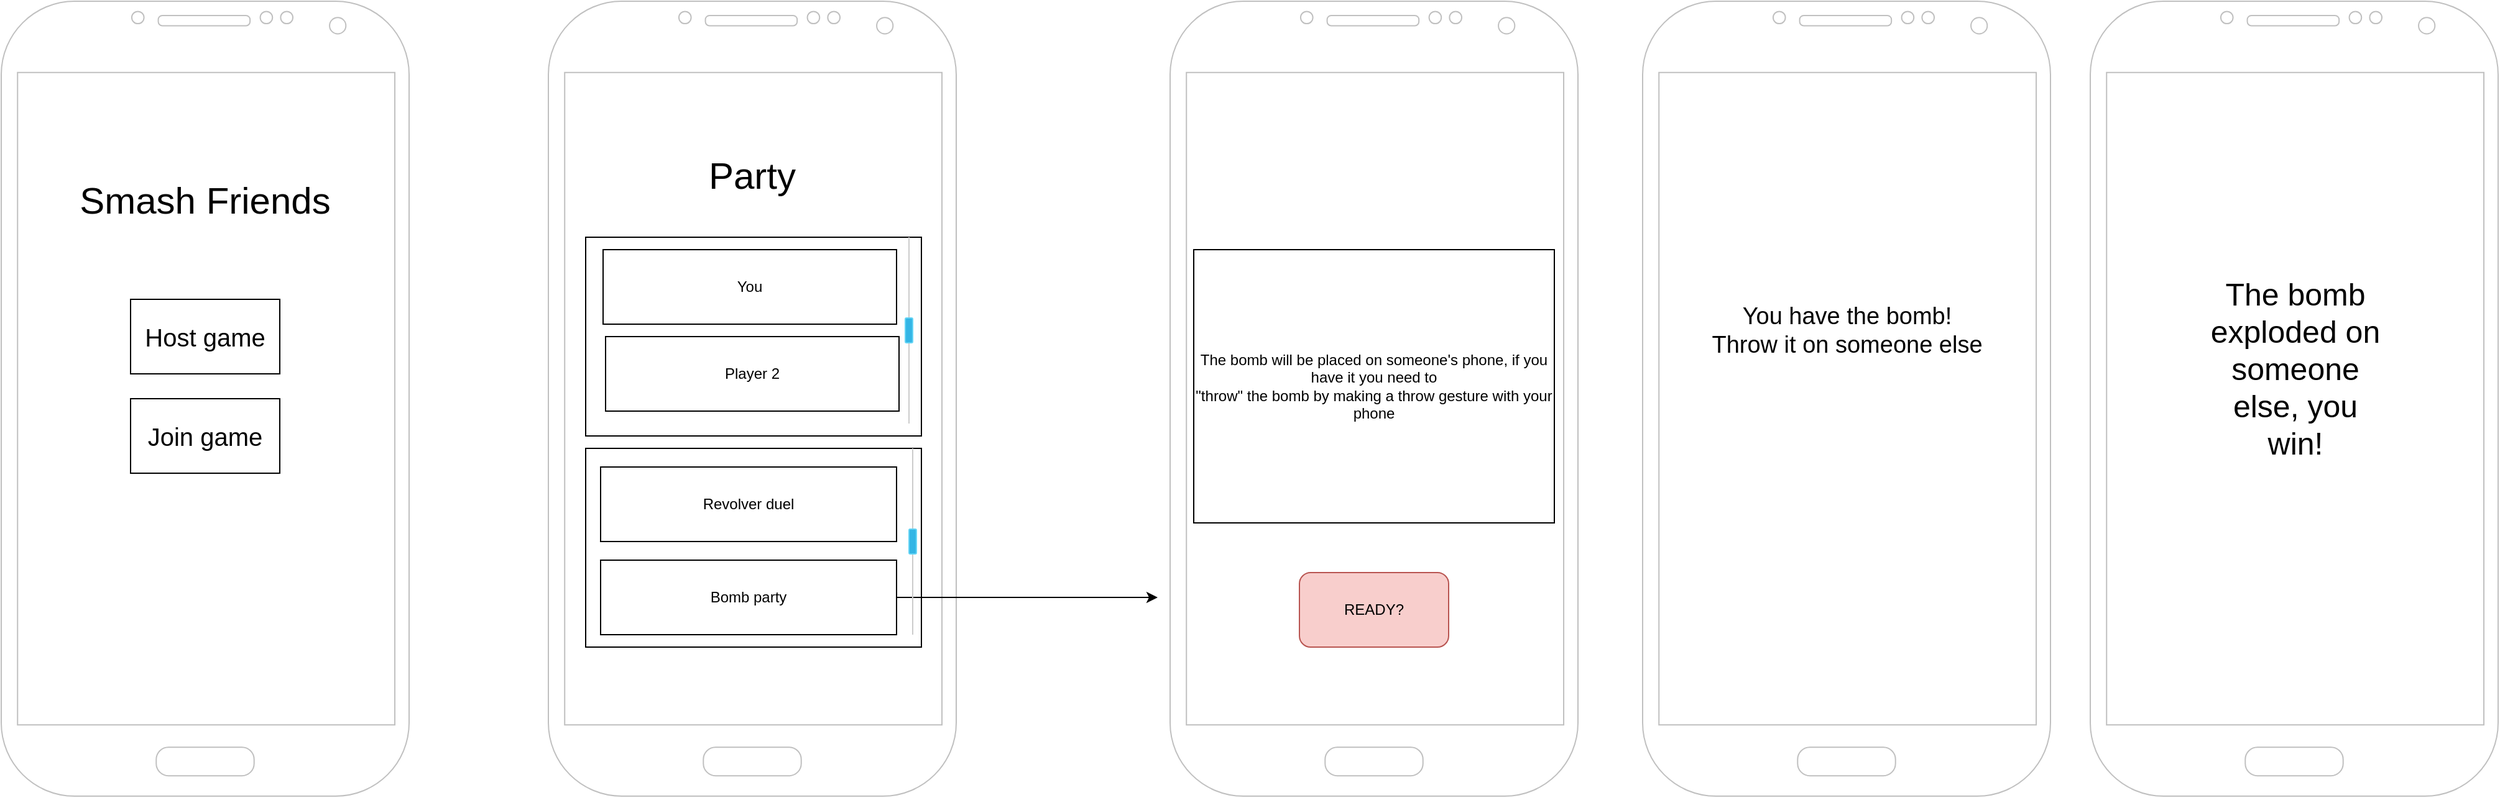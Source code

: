 <mxfile version="12.0.2" type="device" pages="1"><diagram id="xzq0c6xZUvLYD96-uj7S" name="Page-1"><mxGraphModel dx="1646" dy="879" grid="1" gridSize="10" guides="1" tooltips="1" connect="1" arrows="1" fold="1" page="1" pageScale="1" pageWidth="827" pageHeight="1169" math="0" shadow="0"><root><mxCell id="0"/><mxCell id="1" parent="0"/><mxCell id="oveiuL1aTs8G7vYADACP-29" value="" style="rounded=0;whiteSpace=wrap;html=1;" parent="1" vertex="1"><mxGeometry x="550" y="480" width="270" height="160" as="geometry"/></mxCell><mxCell id="oveiuL1aTs8G7vYADACP-22" value="" style="rounded=0;whiteSpace=wrap;html=1;" parent="1" vertex="1"><mxGeometry x="550" y="310" width="270" height="160" as="geometry"/></mxCell><mxCell id="oveiuL1aTs8G7vYADACP-3" value="" style="verticalLabelPosition=bottom;verticalAlign=top;html=1;shadow=0;dashed=0;strokeWidth=1;shape=mxgraph.android.phone2;fillColor=#ffffff;strokeColor=#c0c0c0;" parent="1" vertex="1"><mxGeometry x="80" y="120" width="328" height="640" as="geometry"/></mxCell><mxCell id="oveiuL1aTs8G7vYADACP-6" value="&lt;font style=&quot;font-size: 30px&quot;&gt;Smash Friends&lt;/font&gt;" style="text;html=1;strokeColor=none;fillColor=none;align=center;verticalAlign=middle;whiteSpace=wrap;rounded=0;" parent="1" vertex="1"><mxGeometry x="109" y="230" width="270" height="100" as="geometry"/></mxCell><mxCell id="oveiuL1aTs8G7vYADACP-7" value="" style="verticalLabelPosition=bottom;verticalAlign=top;html=1;shadow=0;dashed=0;strokeWidth=1;shape=mxgraph.android.phone2;fillColor=#ffffff;strokeColor=#c0c0c0;" parent="1" vertex="1"><mxGeometry x="520" y="120" width="328" height="640" as="geometry"/></mxCell><mxCell id="oveiuL1aTs8G7vYADACP-13" value="&lt;font style=&quot;font-size: 20px&quot;&gt;Host game&lt;br&gt;&lt;/font&gt;" style="rounded=0;whiteSpace=wrap;html=1;" parent="1" vertex="1"><mxGeometry x="184" y="360" width="120" height="60" as="geometry"/></mxCell><mxCell id="oveiuL1aTs8G7vYADACP-14" value="&lt;div&gt;&lt;font style=&quot;font-size: 20px&quot;&gt;Join game&lt;/font&gt;&lt;/div&gt;" style="rounded=0;whiteSpace=wrap;html=1;" parent="1" vertex="1"><mxGeometry x="184" y="440" width="120" height="60" as="geometry"/></mxCell><mxCell id="oveiuL1aTs8G7vYADACP-18" value="&lt;font style=&quot;font-size: 30px&quot;&gt;Party&lt;/font&gt;" style="text;html=1;strokeColor=none;fillColor=none;align=center;verticalAlign=middle;whiteSpace=wrap;rounded=0;" parent="1" vertex="1"><mxGeometry x="549" y="210" width="270" height="100" as="geometry"/></mxCell><mxCell id="oveiuL1aTs8G7vYADACP-19" value="You" style="rounded=0;whiteSpace=wrap;html=1;" parent="1" vertex="1"><mxGeometry x="564" y="320" width="236" height="60" as="geometry"/></mxCell><mxCell id="oveiuL1aTs8G7vYADACP-20" value="Player 2" style="rounded=0;whiteSpace=wrap;html=1;" parent="1" vertex="1"><mxGeometry x="566" y="390" width="236" height="60" as="geometry"/></mxCell><mxCell id="oveiuL1aTs8G7vYADACP-26" value="" style="verticalLabelPosition=bottom;verticalAlign=top;html=1;shadow=0;dashed=0;strokeWidth=1;shape=mxgraph.android.quickscroll3;dy=0.5;fillColor=#33b5e5;strokeColor=#66D5F5;" parent="1" vertex="1"><mxGeometry x="807" y="310" width="6" height="150" as="geometry"/></mxCell><mxCell id="oveiuL1aTs8G7vYADACP-27" value="Revolver duel" style="rounded=0;whiteSpace=wrap;html=1;" parent="1" vertex="1"><mxGeometry x="562" y="495" width="238" height="60" as="geometry"/></mxCell><mxCell id="XBdp7zd4UcY6vfLoBBln-1" style="edgeStyle=orthogonalEdgeStyle;rounded=0;orthogonalLoop=1;jettySize=auto;html=1;exitX=1;exitY=0.5;exitDx=0;exitDy=0;" edge="1" parent="1" source="oveiuL1aTs8G7vYADACP-28"><mxGeometry relative="1" as="geometry"><mxPoint x="1010" y="600" as="targetPoint"/></mxGeometry></mxCell><mxCell id="oveiuL1aTs8G7vYADACP-28" value="Bomb party" style="rounded=0;whiteSpace=wrap;html=1;" parent="1" vertex="1"><mxGeometry x="562" y="570" width="238" height="60" as="geometry"/></mxCell><mxCell id="oveiuL1aTs8G7vYADACP-30" value="" style="verticalLabelPosition=bottom;verticalAlign=top;html=1;shadow=0;dashed=0;strokeWidth=1;shape=mxgraph.android.quickscroll3;dy=0.5;fillColor=#33b5e5;strokeColor=#66D5F5;" parent="1" vertex="1"><mxGeometry x="810" y="480" width="6" height="150" as="geometry"/></mxCell><mxCell id="oveiuL1aTs8G7vYADACP-36" value="" style="verticalLabelPosition=bottom;verticalAlign=top;html=1;shadow=0;dashed=0;strokeWidth=1;shape=mxgraph.android.phone2;fillColor=#ffffff;strokeColor=#c0c0c0;" parent="1" vertex="1"><mxGeometry x="1020" y="120" width="328" height="640" as="geometry"/></mxCell><mxCell id="oveiuL1aTs8G7vYADACP-40" value="The bomb will be placed on someone's phone, if you have it you need to &lt;br/&gt;&quot;throw&quot; the bomb by making a throw gesture with your phone" style="rounded=0;whiteSpace=wrap;html=1;" parent="1" vertex="1"><mxGeometry x="1039" y="320" width="290" height="220" as="geometry"/></mxCell><mxCell id="oveiuL1aTs8G7vYADACP-42" value="" style="verticalLabelPosition=bottom;verticalAlign=top;html=1;shadow=0;dashed=0;strokeWidth=1;shape=mxgraph.android.phone2;fillColor=#ffffff;strokeColor=#c0c0c0;" parent="1" vertex="1"><mxGeometry x="1400" y="120" width="328" height="640" as="geometry"/></mxCell><mxCell id="oveiuL1aTs8G7vYADACP-46" value="READY?" style="rounded=1;whiteSpace=wrap;html=1;fillColor=#f8cecc;strokeColor=#b85450;" parent="1" vertex="1"><mxGeometry x="1124" y="580" width="120" height="60" as="geometry"/></mxCell><mxCell id="oveiuL1aTs8G7vYADACP-47" value="" style="verticalLabelPosition=bottom;verticalAlign=top;html=1;shadow=0;dashed=0;strokeWidth=1;shape=mxgraph.android.phone2;fillColor=#ffffff;strokeColor=#c0c0c0;" parent="1" vertex="1"><mxGeometry x="1760" y="120" width="328" height="640" as="geometry"/></mxCell><mxCell id="XBdp7zd4UcY6vfLoBBln-4" value="" style="shape=image;html=1;verticalAlign=top;verticalLabelPosition=bottom;labelBackgroundColor=#ffffff;imageAspect=0;aspect=fixed;image=https://cdn3.iconfinder.com/data/icons/streamline-icon-set-free-pack/48/Streamline-02-128.png" vertex="1" parent="1"><mxGeometry x="1500" y="460" width="128" height="128" as="geometry"/></mxCell><mxCell id="XBdp7zd4UcY6vfLoBBln-5" value="&lt;div align=&quot;center&quot;&gt;&lt;font style=&quot;font-size: 19px&quot;&gt;You have the bomb!&lt;/font&gt;&lt;br&gt;&lt;font style=&quot;font-size: 19px&quot;&gt;Throw it on someone else&lt;/font&gt;&lt;br&gt;&lt;/div&gt;" style="text;html=1;resizable=0;points=[];autosize=1;align=center;verticalAlign=top;spacingTop=-4;" vertex="1" parent="1"><mxGeometry x="1449" y="360" width="230" height="30" as="geometry"/></mxCell><mxCell id="XBdp7zd4UcY6vfLoBBln-7" value="&lt;font style=&quot;font-size: 25px&quot;&gt;The bomb exploded on someone else, you win!&lt;br&gt;&lt;/font&gt;" style="text;html=1;strokeColor=none;fillColor=none;align=center;verticalAlign=middle;whiteSpace=wrap;rounded=0;" vertex="1" parent="1"><mxGeometry x="1850" y="360" width="150" height="110" as="geometry"/></mxCell></root></mxGraphModel></diagram></mxfile>